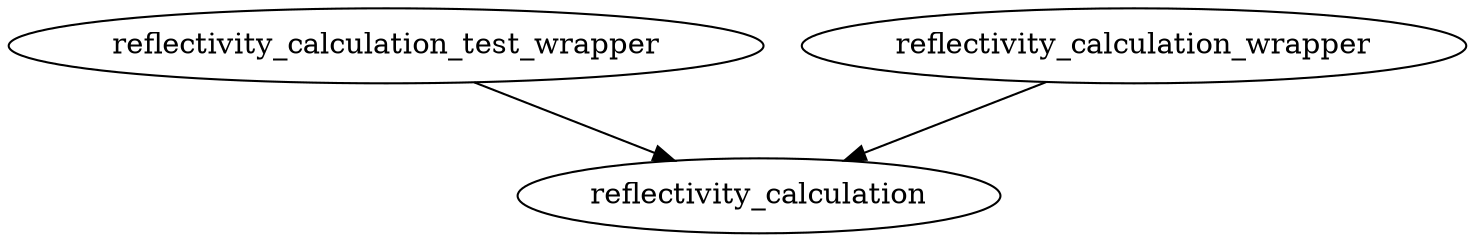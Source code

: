 /* Created by mdot for Matlab */
digraph m2html {
  reflectivity_calculation_test_wrapper -> reflectivity_calculation;
  reflectivity_calculation_wrapper -> reflectivity_calculation;

  reflectivity_calculation [URL="reflectivity_calculation.html"];
  reflectivity_calculation_test_wrapper [URL="reflectivity_calculation_test_wrapper.html"];
  reflectivity_calculation_wrapper [URL="reflectivity_calculation_wrapper.html"];
}